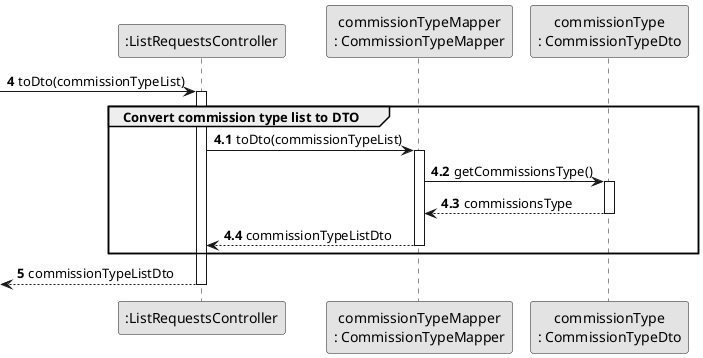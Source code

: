 @startuml
skinparam monochrome true
skinparam packageStyle rectangle
skinparam shadowing false


participant ":ListRequestsController" as CTRL
participant "commissionTypeMapper\n: CommissionTypeMapper" as ComTypeMapper
participant "commissionType\n: CommissionTypeDto" as ComType

autonumber 4
    -> CTRL: toDto(commissionTypeList)
    activate CTRL

group Convert commission type list to DTO

autonumber 4.1
    CTRL -> ComTypeMapper : toDto(commissionTypeList)
    activate ComTypeMapper

'    ComTypeMapper -> ComTypeMapper : toDto(commissionTypeList)
'    activate ComTypeMapper

    ComTypeMapper -> ComType : getCommissionsType()
    activate ComType

    ComType --> ComTypeMapper : commissionsType
    deactivate ComType

'    ComTypeMapper --> ComTypeMapper :
'    deactivate ComTypeMapper

    ComTypeMapper --> CTRL : commissionTypeListDto
    deactivate ComTypeMapper

end group
autonumber 5
     <-- CTRL: commissionTypeListDto
     deactivate CTRL

@enduml